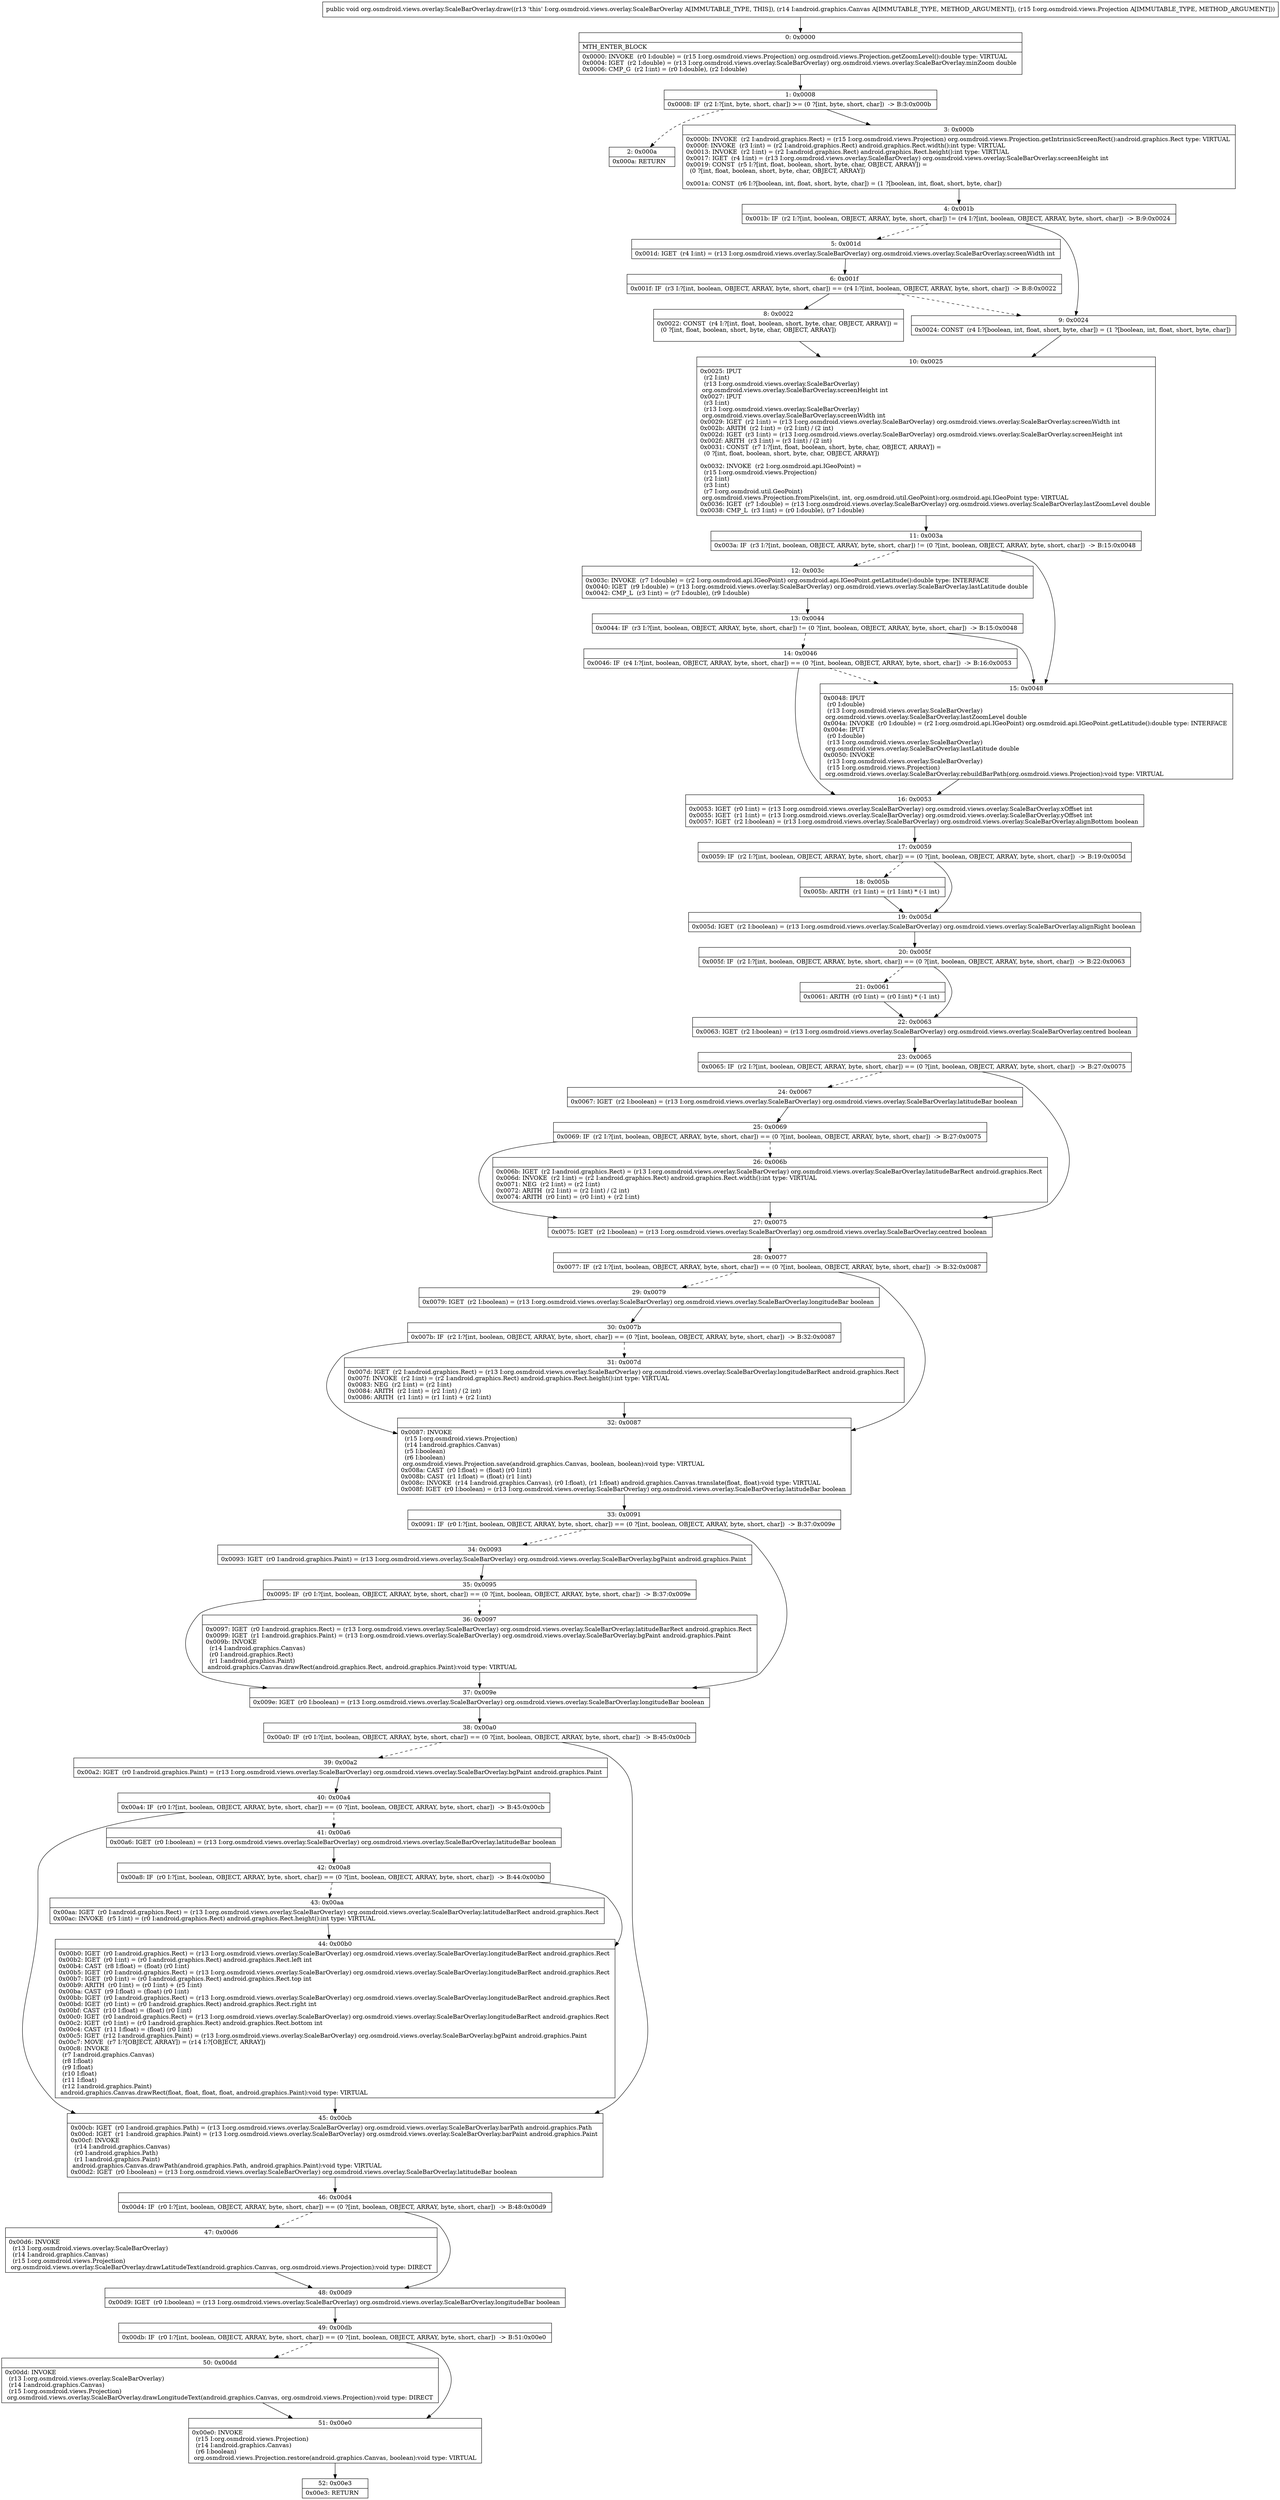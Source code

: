 digraph "CFG fororg.osmdroid.views.overlay.ScaleBarOverlay.draw(Landroid\/graphics\/Canvas;Lorg\/osmdroid\/views\/Projection;)V" {
Node_0 [shape=record,label="{0\:\ 0x0000|MTH_ENTER_BLOCK\l|0x0000: INVOKE  (r0 I:double) = (r15 I:org.osmdroid.views.Projection) org.osmdroid.views.Projection.getZoomLevel():double type: VIRTUAL \l0x0004: IGET  (r2 I:double) = (r13 I:org.osmdroid.views.overlay.ScaleBarOverlay) org.osmdroid.views.overlay.ScaleBarOverlay.minZoom double \l0x0006: CMP_G  (r2 I:int) = (r0 I:double), (r2 I:double) \l}"];
Node_1 [shape=record,label="{1\:\ 0x0008|0x0008: IF  (r2 I:?[int, byte, short, char]) \>= (0 ?[int, byte, short, char])  \-\> B:3:0x000b \l}"];
Node_2 [shape=record,label="{2\:\ 0x000a|0x000a: RETURN   \l}"];
Node_3 [shape=record,label="{3\:\ 0x000b|0x000b: INVOKE  (r2 I:android.graphics.Rect) = (r15 I:org.osmdroid.views.Projection) org.osmdroid.views.Projection.getIntrinsicScreenRect():android.graphics.Rect type: VIRTUAL \l0x000f: INVOKE  (r3 I:int) = (r2 I:android.graphics.Rect) android.graphics.Rect.width():int type: VIRTUAL \l0x0013: INVOKE  (r2 I:int) = (r2 I:android.graphics.Rect) android.graphics.Rect.height():int type: VIRTUAL \l0x0017: IGET  (r4 I:int) = (r13 I:org.osmdroid.views.overlay.ScaleBarOverlay) org.osmdroid.views.overlay.ScaleBarOverlay.screenHeight int \l0x0019: CONST  (r5 I:?[int, float, boolean, short, byte, char, OBJECT, ARRAY]) = \l  (0 ?[int, float, boolean, short, byte, char, OBJECT, ARRAY])\l \l0x001a: CONST  (r6 I:?[boolean, int, float, short, byte, char]) = (1 ?[boolean, int, float, short, byte, char]) \l}"];
Node_4 [shape=record,label="{4\:\ 0x001b|0x001b: IF  (r2 I:?[int, boolean, OBJECT, ARRAY, byte, short, char]) != (r4 I:?[int, boolean, OBJECT, ARRAY, byte, short, char])  \-\> B:9:0x0024 \l}"];
Node_5 [shape=record,label="{5\:\ 0x001d|0x001d: IGET  (r4 I:int) = (r13 I:org.osmdroid.views.overlay.ScaleBarOverlay) org.osmdroid.views.overlay.ScaleBarOverlay.screenWidth int \l}"];
Node_6 [shape=record,label="{6\:\ 0x001f|0x001f: IF  (r3 I:?[int, boolean, OBJECT, ARRAY, byte, short, char]) == (r4 I:?[int, boolean, OBJECT, ARRAY, byte, short, char])  \-\> B:8:0x0022 \l}"];
Node_8 [shape=record,label="{8\:\ 0x0022|0x0022: CONST  (r4 I:?[int, float, boolean, short, byte, char, OBJECT, ARRAY]) = \l  (0 ?[int, float, boolean, short, byte, char, OBJECT, ARRAY])\l \l}"];
Node_9 [shape=record,label="{9\:\ 0x0024|0x0024: CONST  (r4 I:?[boolean, int, float, short, byte, char]) = (1 ?[boolean, int, float, short, byte, char]) \l}"];
Node_10 [shape=record,label="{10\:\ 0x0025|0x0025: IPUT  \l  (r2 I:int)\l  (r13 I:org.osmdroid.views.overlay.ScaleBarOverlay)\l org.osmdroid.views.overlay.ScaleBarOverlay.screenHeight int \l0x0027: IPUT  \l  (r3 I:int)\l  (r13 I:org.osmdroid.views.overlay.ScaleBarOverlay)\l org.osmdroid.views.overlay.ScaleBarOverlay.screenWidth int \l0x0029: IGET  (r2 I:int) = (r13 I:org.osmdroid.views.overlay.ScaleBarOverlay) org.osmdroid.views.overlay.ScaleBarOverlay.screenWidth int \l0x002b: ARITH  (r2 I:int) = (r2 I:int) \/ (2 int) \l0x002d: IGET  (r3 I:int) = (r13 I:org.osmdroid.views.overlay.ScaleBarOverlay) org.osmdroid.views.overlay.ScaleBarOverlay.screenHeight int \l0x002f: ARITH  (r3 I:int) = (r3 I:int) \/ (2 int) \l0x0031: CONST  (r7 I:?[int, float, boolean, short, byte, char, OBJECT, ARRAY]) = \l  (0 ?[int, float, boolean, short, byte, char, OBJECT, ARRAY])\l \l0x0032: INVOKE  (r2 I:org.osmdroid.api.IGeoPoint) = \l  (r15 I:org.osmdroid.views.Projection)\l  (r2 I:int)\l  (r3 I:int)\l  (r7 I:org.osmdroid.util.GeoPoint)\l org.osmdroid.views.Projection.fromPixels(int, int, org.osmdroid.util.GeoPoint):org.osmdroid.api.IGeoPoint type: VIRTUAL \l0x0036: IGET  (r7 I:double) = (r13 I:org.osmdroid.views.overlay.ScaleBarOverlay) org.osmdroid.views.overlay.ScaleBarOverlay.lastZoomLevel double \l0x0038: CMP_L  (r3 I:int) = (r0 I:double), (r7 I:double) \l}"];
Node_11 [shape=record,label="{11\:\ 0x003a|0x003a: IF  (r3 I:?[int, boolean, OBJECT, ARRAY, byte, short, char]) != (0 ?[int, boolean, OBJECT, ARRAY, byte, short, char])  \-\> B:15:0x0048 \l}"];
Node_12 [shape=record,label="{12\:\ 0x003c|0x003c: INVOKE  (r7 I:double) = (r2 I:org.osmdroid.api.IGeoPoint) org.osmdroid.api.IGeoPoint.getLatitude():double type: INTERFACE \l0x0040: IGET  (r9 I:double) = (r13 I:org.osmdroid.views.overlay.ScaleBarOverlay) org.osmdroid.views.overlay.ScaleBarOverlay.lastLatitude double \l0x0042: CMP_L  (r3 I:int) = (r7 I:double), (r9 I:double) \l}"];
Node_13 [shape=record,label="{13\:\ 0x0044|0x0044: IF  (r3 I:?[int, boolean, OBJECT, ARRAY, byte, short, char]) != (0 ?[int, boolean, OBJECT, ARRAY, byte, short, char])  \-\> B:15:0x0048 \l}"];
Node_14 [shape=record,label="{14\:\ 0x0046|0x0046: IF  (r4 I:?[int, boolean, OBJECT, ARRAY, byte, short, char]) == (0 ?[int, boolean, OBJECT, ARRAY, byte, short, char])  \-\> B:16:0x0053 \l}"];
Node_15 [shape=record,label="{15\:\ 0x0048|0x0048: IPUT  \l  (r0 I:double)\l  (r13 I:org.osmdroid.views.overlay.ScaleBarOverlay)\l org.osmdroid.views.overlay.ScaleBarOverlay.lastZoomLevel double \l0x004a: INVOKE  (r0 I:double) = (r2 I:org.osmdroid.api.IGeoPoint) org.osmdroid.api.IGeoPoint.getLatitude():double type: INTERFACE \l0x004e: IPUT  \l  (r0 I:double)\l  (r13 I:org.osmdroid.views.overlay.ScaleBarOverlay)\l org.osmdroid.views.overlay.ScaleBarOverlay.lastLatitude double \l0x0050: INVOKE  \l  (r13 I:org.osmdroid.views.overlay.ScaleBarOverlay)\l  (r15 I:org.osmdroid.views.Projection)\l org.osmdroid.views.overlay.ScaleBarOverlay.rebuildBarPath(org.osmdroid.views.Projection):void type: VIRTUAL \l}"];
Node_16 [shape=record,label="{16\:\ 0x0053|0x0053: IGET  (r0 I:int) = (r13 I:org.osmdroid.views.overlay.ScaleBarOverlay) org.osmdroid.views.overlay.ScaleBarOverlay.xOffset int \l0x0055: IGET  (r1 I:int) = (r13 I:org.osmdroid.views.overlay.ScaleBarOverlay) org.osmdroid.views.overlay.ScaleBarOverlay.yOffset int \l0x0057: IGET  (r2 I:boolean) = (r13 I:org.osmdroid.views.overlay.ScaleBarOverlay) org.osmdroid.views.overlay.ScaleBarOverlay.alignBottom boolean \l}"];
Node_17 [shape=record,label="{17\:\ 0x0059|0x0059: IF  (r2 I:?[int, boolean, OBJECT, ARRAY, byte, short, char]) == (0 ?[int, boolean, OBJECT, ARRAY, byte, short, char])  \-\> B:19:0x005d \l}"];
Node_18 [shape=record,label="{18\:\ 0x005b|0x005b: ARITH  (r1 I:int) = (r1 I:int) * (\-1 int) \l}"];
Node_19 [shape=record,label="{19\:\ 0x005d|0x005d: IGET  (r2 I:boolean) = (r13 I:org.osmdroid.views.overlay.ScaleBarOverlay) org.osmdroid.views.overlay.ScaleBarOverlay.alignRight boolean \l}"];
Node_20 [shape=record,label="{20\:\ 0x005f|0x005f: IF  (r2 I:?[int, boolean, OBJECT, ARRAY, byte, short, char]) == (0 ?[int, boolean, OBJECT, ARRAY, byte, short, char])  \-\> B:22:0x0063 \l}"];
Node_21 [shape=record,label="{21\:\ 0x0061|0x0061: ARITH  (r0 I:int) = (r0 I:int) * (\-1 int) \l}"];
Node_22 [shape=record,label="{22\:\ 0x0063|0x0063: IGET  (r2 I:boolean) = (r13 I:org.osmdroid.views.overlay.ScaleBarOverlay) org.osmdroid.views.overlay.ScaleBarOverlay.centred boolean \l}"];
Node_23 [shape=record,label="{23\:\ 0x0065|0x0065: IF  (r2 I:?[int, boolean, OBJECT, ARRAY, byte, short, char]) == (0 ?[int, boolean, OBJECT, ARRAY, byte, short, char])  \-\> B:27:0x0075 \l}"];
Node_24 [shape=record,label="{24\:\ 0x0067|0x0067: IGET  (r2 I:boolean) = (r13 I:org.osmdroid.views.overlay.ScaleBarOverlay) org.osmdroid.views.overlay.ScaleBarOverlay.latitudeBar boolean \l}"];
Node_25 [shape=record,label="{25\:\ 0x0069|0x0069: IF  (r2 I:?[int, boolean, OBJECT, ARRAY, byte, short, char]) == (0 ?[int, boolean, OBJECT, ARRAY, byte, short, char])  \-\> B:27:0x0075 \l}"];
Node_26 [shape=record,label="{26\:\ 0x006b|0x006b: IGET  (r2 I:android.graphics.Rect) = (r13 I:org.osmdroid.views.overlay.ScaleBarOverlay) org.osmdroid.views.overlay.ScaleBarOverlay.latitudeBarRect android.graphics.Rect \l0x006d: INVOKE  (r2 I:int) = (r2 I:android.graphics.Rect) android.graphics.Rect.width():int type: VIRTUAL \l0x0071: NEG  (r2 I:int) = (r2 I:int) \l0x0072: ARITH  (r2 I:int) = (r2 I:int) \/ (2 int) \l0x0074: ARITH  (r0 I:int) = (r0 I:int) + (r2 I:int) \l}"];
Node_27 [shape=record,label="{27\:\ 0x0075|0x0075: IGET  (r2 I:boolean) = (r13 I:org.osmdroid.views.overlay.ScaleBarOverlay) org.osmdroid.views.overlay.ScaleBarOverlay.centred boolean \l}"];
Node_28 [shape=record,label="{28\:\ 0x0077|0x0077: IF  (r2 I:?[int, boolean, OBJECT, ARRAY, byte, short, char]) == (0 ?[int, boolean, OBJECT, ARRAY, byte, short, char])  \-\> B:32:0x0087 \l}"];
Node_29 [shape=record,label="{29\:\ 0x0079|0x0079: IGET  (r2 I:boolean) = (r13 I:org.osmdroid.views.overlay.ScaleBarOverlay) org.osmdroid.views.overlay.ScaleBarOverlay.longitudeBar boolean \l}"];
Node_30 [shape=record,label="{30\:\ 0x007b|0x007b: IF  (r2 I:?[int, boolean, OBJECT, ARRAY, byte, short, char]) == (0 ?[int, boolean, OBJECT, ARRAY, byte, short, char])  \-\> B:32:0x0087 \l}"];
Node_31 [shape=record,label="{31\:\ 0x007d|0x007d: IGET  (r2 I:android.graphics.Rect) = (r13 I:org.osmdroid.views.overlay.ScaleBarOverlay) org.osmdroid.views.overlay.ScaleBarOverlay.longitudeBarRect android.graphics.Rect \l0x007f: INVOKE  (r2 I:int) = (r2 I:android.graphics.Rect) android.graphics.Rect.height():int type: VIRTUAL \l0x0083: NEG  (r2 I:int) = (r2 I:int) \l0x0084: ARITH  (r2 I:int) = (r2 I:int) \/ (2 int) \l0x0086: ARITH  (r1 I:int) = (r1 I:int) + (r2 I:int) \l}"];
Node_32 [shape=record,label="{32\:\ 0x0087|0x0087: INVOKE  \l  (r15 I:org.osmdroid.views.Projection)\l  (r14 I:android.graphics.Canvas)\l  (r5 I:boolean)\l  (r6 I:boolean)\l org.osmdroid.views.Projection.save(android.graphics.Canvas, boolean, boolean):void type: VIRTUAL \l0x008a: CAST  (r0 I:float) = (float) (r0 I:int) \l0x008b: CAST  (r1 I:float) = (float) (r1 I:int) \l0x008c: INVOKE  (r14 I:android.graphics.Canvas), (r0 I:float), (r1 I:float) android.graphics.Canvas.translate(float, float):void type: VIRTUAL \l0x008f: IGET  (r0 I:boolean) = (r13 I:org.osmdroid.views.overlay.ScaleBarOverlay) org.osmdroid.views.overlay.ScaleBarOverlay.latitudeBar boolean \l}"];
Node_33 [shape=record,label="{33\:\ 0x0091|0x0091: IF  (r0 I:?[int, boolean, OBJECT, ARRAY, byte, short, char]) == (0 ?[int, boolean, OBJECT, ARRAY, byte, short, char])  \-\> B:37:0x009e \l}"];
Node_34 [shape=record,label="{34\:\ 0x0093|0x0093: IGET  (r0 I:android.graphics.Paint) = (r13 I:org.osmdroid.views.overlay.ScaleBarOverlay) org.osmdroid.views.overlay.ScaleBarOverlay.bgPaint android.graphics.Paint \l}"];
Node_35 [shape=record,label="{35\:\ 0x0095|0x0095: IF  (r0 I:?[int, boolean, OBJECT, ARRAY, byte, short, char]) == (0 ?[int, boolean, OBJECT, ARRAY, byte, short, char])  \-\> B:37:0x009e \l}"];
Node_36 [shape=record,label="{36\:\ 0x0097|0x0097: IGET  (r0 I:android.graphics.Rect) = (r13 I:org.osmdroid.views.overlay.ScaleBarOverlay) org.osmdroid.views.overlay.ScaleBarOverlay.latitudeBarRect android.graphics.Rect \l0x0099: IGET  (r1 I:android.graphics.Paint) = (r13 I:org.osmdroid.views.overlay.ScaleBarOverlay) org.osmdroid.views.overlay.ScaleBarOverlay.bgPaint android.graphics.Paint \l0x009b: INVOKE  \l  (r14 I:android.graphics.Canvas)\l  (r0 I:android.graphics.Rect)\l  (r1 I:android.graphics.Paint)\l android.graphics.Canvas.drawRect(android.graphics.Rect, android.graphics.Paint):void type: VIRTUAL \l}"];
Node_37 [shape=record,label="{37\:\ 0x009e|0x009e: IGET  (r0 I:boolean) = (r13 I:org.osmdroid.views.overlay.ScaleBarOverlay) org.osmdroid.views.overlay.ScaleBarOverlay.longitudeBar boolean \l}"];
Node_38 [shape=record,label="{38\:\ 0x00a0|0x00a0: IF  (r0 I:?[int, boolean, OBJECT, ARRAY, byte, short, char]) == (0 ?[int, boolean, OBJECT, ARRAY, byte, short, char])  \-\> B:45:0x00cb \l}"];
Node_39 [shape=record,label="{39\:\ 0x00a2|0x00a2: IGET  (r0 I:android.graphics.Paint) = (r13 I:org.osmdroid.views.overlay.ScaleBarOverlay) org.osmdroid.views.overlay.ScaleBarOverlay.bgPaint android.graphics.Paint \l}"];
Node_40 [shape=record,label="{40\:\ 0x00a4|0x00a4: IF  (r0 I:?[int, boolean, OBJECT, ARRAY, byte, short, char]) == (0 ?[int, boolean, OBJECT, ARRAY, byte, short, char])  \-\> B:45:0x00cb \l}"];
Node_41 [shape=record,label="{41\:\ 0x00a6|0x00a6: IGET  (r0 I:boolean) = (r13 I:org.osmdroid.views.overlay.ScaleBarOverlay) org.osmdroid.views.overlay.ScaleBarOverlay.latitudeBar boolean \l}"];
Node_42 [shape=record,label="{42\:\ 0x00a8|0x00a8: IF  (r0 I:?[int, boolean, OBJECT, ARRAY, byte, short, char]) == (0 ?[int, boolean, OBJECT, ARRAY, byte, short, char])  \-\> B:44:0x00b0 \l}"];
Node_43 [shape=record,label="{43\:\ 0x00aa|0x00aa: IGET  (r0 I:android.graphics.Rect) = (r13 I:org.osmdroid.views.overlay.ScaleBarOverlay) org.osmdroid.views.overlay.ScaleBarOverlay.latitudeBarRect android.graphics.Rect \l0x00ac: INVOKE  (r5 I:int) = (r0 I:android.graphics.Rect) android.graphics.Rect.height():int type: VIRTUAL \l}"];
Node_44 [shape=record,label="{44\:\ 0x00b0|0x00b0: IGET  (r0 I:android.graphics.Rect) = (r13 I:org.osmdroid.views.overlay.ScaleBarOverlay) org.osmdroid.views.overlay.ScaleBarOverlay.longitudeBarRect android.graphics.Rect \l0x00b2: IGET  (r0 I:int) = (r0 I:android.graphics.Rect) android.graphics.Rect.left int \l0x00b4: CAST  (r8 I:float) = (float) (r0 I:int) \l0x00b5: IGET  (r0 I:android.graphics.Rect) = (r13 I:org.osmdroid.views.overlay.ScaleBarOverlay) org.osmdroid.views.overlay.ScaleBarOverlay.longitudeBarRect android.graphics.Rect \l0x00b7: IGET  (r0 I:int) = (r0 I:android.graphics.Rect) android.graphics.Rect.top int \l0x00b9: ARITH  (r0 I:int) = (r0 I:int) + (r5 I:int) \l0x00ba: CAST  (r9 I:float) = (float) (r0 I:int) \l0x00bb: IGET  (r0 I:android.graphics.Rect) = (r13 I:org.osmdroid.views.overlay.ScaleBarOverlay) org.osmdroid.views.overlay.ScaleBarOverlay.longitudeBarRect android.graphics.Rect \l0x00bd: IGET  (r0 I:int) = (r0 I:android.graphics.Rect) android.graphics.Rect.right int \l0x00bf: CAST  (r10 I:float) = (float) (r0 I:int) \l0x00c0: IGET  (r0 I:android.graphics.Rect) = (r13 I:org.osmdroid.views.overlay.ScaleBarOverlay) org.osmdroid.views.overlay.ScaleBarOverlay.longitudeBarRect android.graphics.Rect \l0x00c2: IGET  (r0 I:int) = (r0 I:android.graphics.Rect) android.graphics.Rect.bottom int \l0x00c4: CAST  (r11 I:float) = (float) (r0 I:int) \l0x00c5: IGET  (r12 I:android.graphics.Paint) = (r13 I:org.osmdroid.views.overlay.ScaleBarOverlay) org.osmdroid.views.overlay.ScaleBarOverlay.bgPaint android.graphics.Paint \l0x00c7: MOVE  (r7 I:?[OBJECT, ARRAY]) = (r14 I:?[OBJECT, ARRAY]) \l0x00c8: INVOKE  \l  (r7 I:android.graphics.Canvas)\l  (r8 I:float)\l  (r9 I:float)\l  (r10 I:float)\l  (r11 I:float)\l  (r12 I:android.graphics.Paint)\l android.graphics.Canvas.drawRect(float, float, float, float, android.graphics.Paint):void type: VIRTUAL \l}"];
Node_45 [shape=record,label="{45\:\ 0x00cb|0x00cb: IGET  (r0 I:android.graphics.Path) = (r13 I:org.osmdroid.views.overlay.ScaleBarOverlay) org.osmdroid.views.overlay.ScaleBarOverlay.barPath android.graphics.Path \l0x00cd: IGET  (r1 I:android.graphics.Paint) = (r13 I:org.osmdroid.views.overlay.ScaleBarOverlay) org.osmdroid.views.overlay.ScaleBarOverlay.barPaint android.graphics.Paint \l0x00cf: INVOKE  \l  (r14 I:android.graphics.Canvas)\l  (r0 I:android.graphics.Path)\l  (r1 I:android.graphics.Paint)\l android.graphics.Canvas.drawPath(android.graphics.Path, android.graphics.Paint):void type: VIRTUAL \l0x00d2: IGET  (r0 I:boolean) = (r13 I:org.osmdroid.views.overlay.ScaleBarOverlay) org.osmdroid.views.overlay.ScaleBarOverlay.latitudeBar boolean \l}"];
Node_46 [shape=record,label="{46\:\ 0x00d4|0x00d4: IF  (r0 I:?[int, boolean, OBJECT, ARRAY, byte, short, char]) == (0 ?[int, boolean, OBJECT, ARRAY, byte, short, char])  \-\> B:48:0x00d9 \l}"];
Node_47 [shape=record,label="{47\:\ 0x00d6|0x00d6: INVOKE  \l  (r13 I:org.osmdroid.views.overlay.ScaleBarOverlay)\l  (r14 I:android.graphics.Canvas)\l  (r15 I:org.osmdroid.views.Projection)\l org.osmdroid.views.overlay.ScaleBarOverlay.drawLatitudeText(android.graphics.Canvas, org.osmdroid.views.Projection):void type: DIRECT \l}"];
Node_48 [shape=record,label="{48\:\ 0x00d9|0x00d9: IGET  (r0 I:boolean) = (r13 I:org.osmdroid.views.overlay.ScaleBarOverlay) org.osmdroid.views.overlay.ScaleBarOverlay.longitudeBar boolean \l}"];
Node_49 [shape=record,label="{49\:\ 0x00db|0x00db: IF  (r0 I:?[int, boolean, OBJECT, ARRAY, byte, short, char]) == (0 ?[int, boolean, OBJECT, ARRAY, byte, short, char])  \-\> B:51:0x00e0 \l}"];
Node_50 [shape=record,label="{50\:\ 0x00dd|0x00dd: INVOKE  \l  (r13 I:org.osmdroid.views.overlay.ScaleBarOverlay)\l  (r14 I:android.graphics.Canvas)\l  (r15 I:org.osmdroid.views.Projection)\l org.osmdroid.views.overlay.ScaleBarOverlay.drawLongitudeText(android.graphics.Canvas, org.osmdroid.views.Projection):void type: DIRECT \l}"];
Node_51 [shape=record,label="{51\:\ 0x00e0|0x00e0: INVOKE  \l  (r15 I:org.osmdroid.views.Projection)\l  (r14 I:android.graphics.Canvas)\l  (r6 I:boolean)\l org.osmdroid.views.Projection.restore(android.graphics.Canvas, boolean):void type: VIRTUAL \l}"];
Node_52 [shape=record,label="{52\:\ 0x00e3|0x00e3: RETURN   \l}"];
MethodNode[shape=record,label="{public void org.osmdroid.views.overlay.ScaleBarOverlay.draw((r13 'this' I:org.osmdroid.views.overlay.ScaleBarOverlay A[IMMUTABLE_TYPE, THIS]), (r14 I:android.graphics.Canvas A[IMMUTABLE_TYPE, METHOD_ARGUMENT]), (r15 I:org.osmdroid.views.Projection A[IMMUTABLE_TYPE, METHOD_ARGUMENT])) }"];
MethodNode -> Node_0;
Node_0 -> Node_1;
Node_1 -> Node_2[style=dashed];
Node_1 -> Node_3;
Node_3 -> Node_4;
Node_4 -> Node_5[style=dashed];
Node_4 -> Node_9;
Node_5 -> Node_6;
Node_6 -> Node_8;
Node_6 -> Node_9[style=dashed];
Node_8 -> Node_10;
Node_9 -> Node_10;
Node_10 -> Node_11;
Node_11 -> Node_12[style=dashed];
Node_11 -> Node_15;
Node_12 -> Node_13;
Node_13 -> Node_14[style=dashed];
Node_13 -> Node_15;
Node_14 -> Node_15[style=dashed];
Node_14 -> Node_16;
Node_15 -> Node_16;
Node_16 -> Node_17;
Node_17 -> Node_18[style=dashed];
Node_17 -> Node_19;
Node_18 -> Node_19;
Node_19 -> Node_20;
Node_20 -> Node_21[style=dashed];
Node_20 -> Node_22;
Node_21 -> Node_22;
Node_22 -> Node_23;
Node_23 -> Node_24[style=dashed];
Node_23 -> Node_27;
Node_24 -> Node_25;
Node_25 -> Node_26[style=dashed];
Node_25 -> Node_27;
Node_26 -> Node_27;
Node_27 -> Node_28;
Node_28 -> Node_29[style=dashed];
Node_28 -> Node_32;
Node_29 -> Node_30;
Node_30 -> Node_31[style=dashed];
Node_30 -> Node_32;
Node_31 -> Node_32;
Node_32 -> Node_33;
Node_33 -> Node_34[style=dashed];
Node_33 -> Node_37;
Node_34 -> Node_35;
Node_35 -> Node_36[style=dashed];
Node_35 -> Node_37;
Node_36 -> Node_37;
Node_37 -> Node_38;
Node_38 -> Node_39[style=dashed];
Node_38 -> Node_45;
Node_39 -> Node_40;
Node_40 -> Node_41[style=dashed];
Node_40 -> Node_45;
Node_41 -> Node_42;
Node_42 -> Node_43[style=dashed];
Node_42 -> Node_44;
Node_43 -> Node_44;
Node_44 -> Node_45;
Node_45 -> Node_46;
Node_46 -> Node_47[style=dashed];
Node_46 -> Node_48;
Node_47 -> Node_48;
Node_48 -> Node_49;
Node_49 -> Node_50[style=dashed];
Node_49 -> Node_51;
Node_50 -> Node_51;
Node_51 -> Node_52;
}

